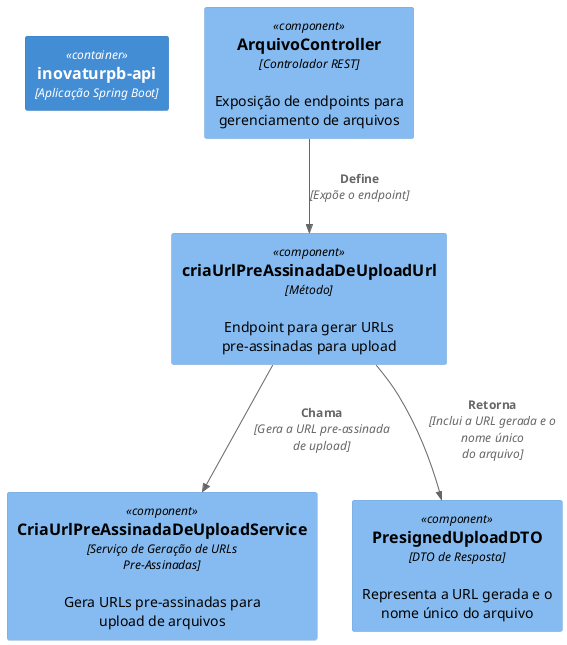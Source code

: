 @startuml
!define C4_COMPONENT
!include <C4/C4_Component.puml>

Container(app, "inovaturpb-api", "Aplicação Spring Boot")

' Controlador principal
Component(controller, "ArquivoController", "Controlador REST", "Exposição de endpoints para gerenciamento de arquivos")

' Serviço principal
Component(service, "CriaUrlPreAssinadaDeUploadService", "Serviço de Geração de URLs Pre-Assinadas", "Gera URLs pre-assinadas para upload de arquivos")

' DTO de resposta
Component(dto, "PresignedUploadDTO", "DTO de Resposta", "Representa a URL gerada e o nome único do arquivo")

' Método principal
Component(method, "criaUrlPreAssinadaDeUploadUrl", "Método", "Endpoint para gerar URLs pre-assinadas para upload")

' Relacionamentos
Rel(controller, method, "Define", "Expõe o endpoint")
Rel(method, service, "Chama", "Gera a URL pre-assinada de upload")
Rel(method, dto, "Retorna", "Inclui a URL gerada e o nome único do arquivo")

@enduml
